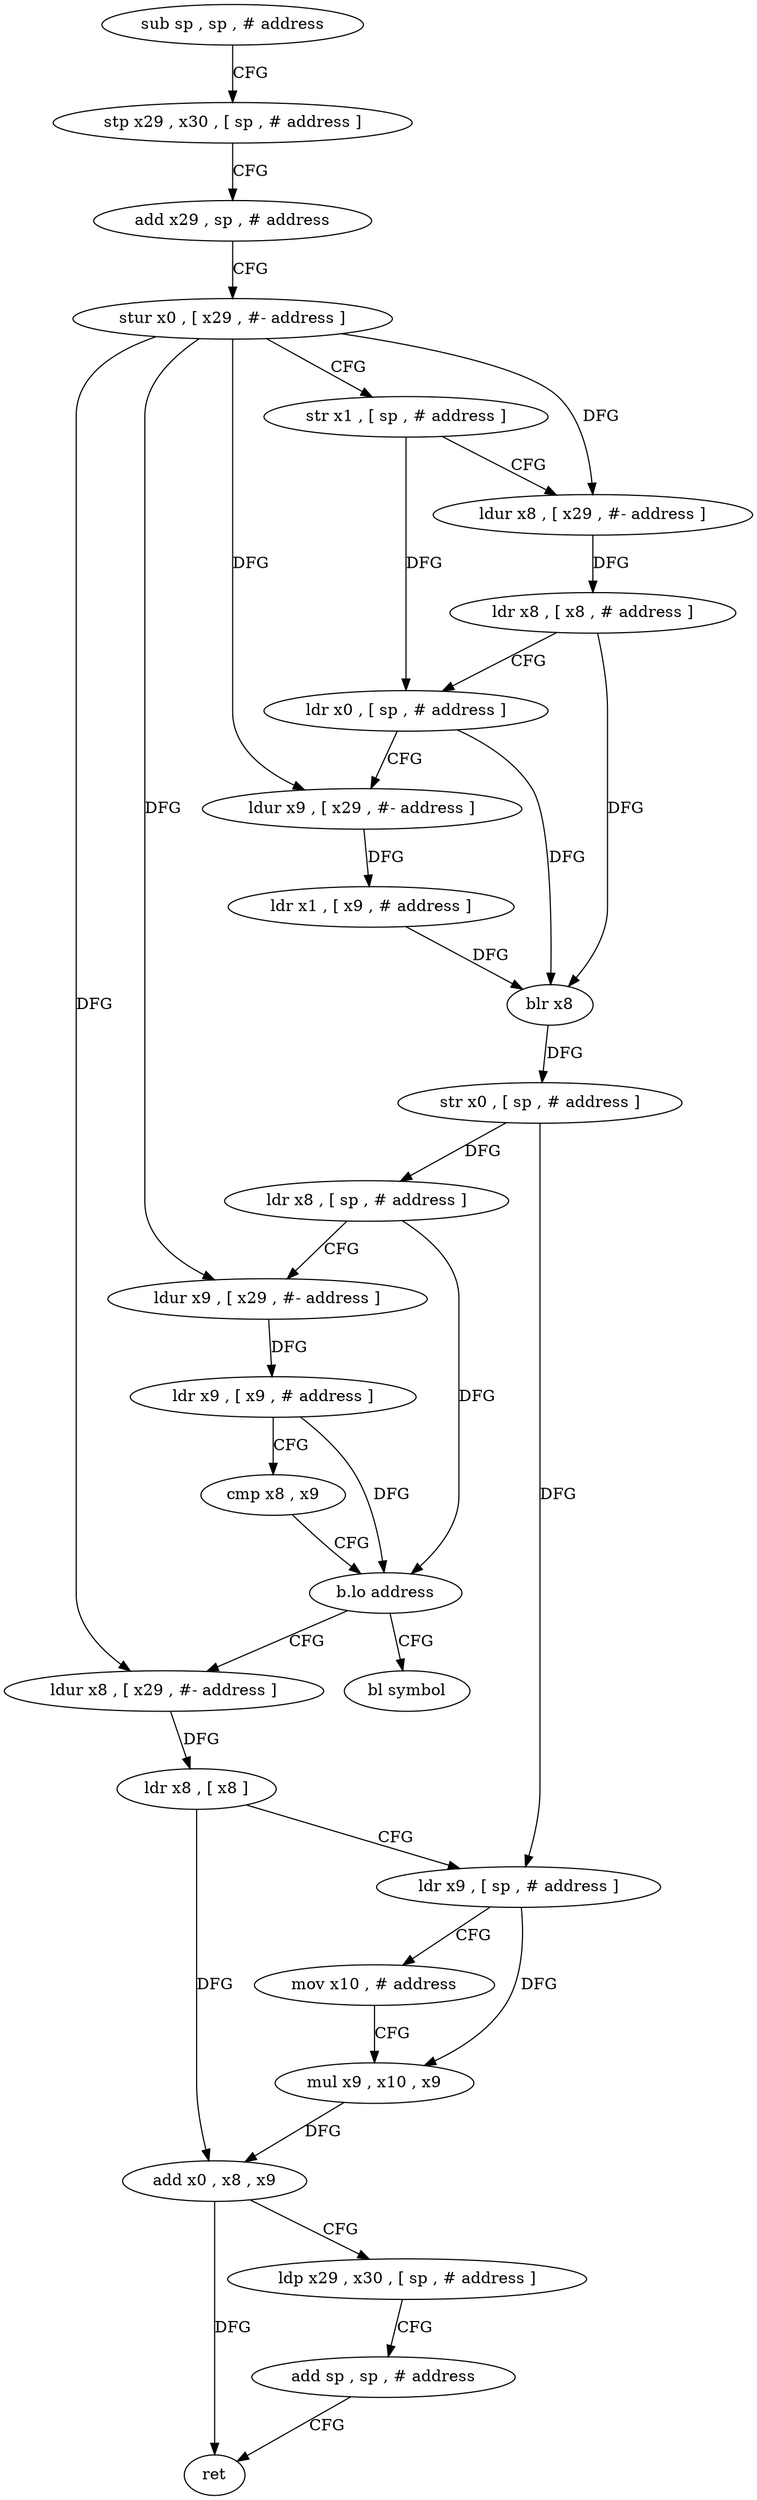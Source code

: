 digraph "func" {
"4232604" [label = "sub sp , sp , # address" ]
"4232608" [label = "stp x29 , x30 , [ sp , # address ]" ]
"4232612" [label = "add x29 , sp , # address" ]
"4232616" [label = "stur x0 , [ x29 , #- address ]" ]
"4232620" [label = "str x1 , [ sp , # address ]" ]
"4232624" [label = "ldur x8 , [ x29 , #- address ]" ]
"4232628" [label = "ldr x8 , [ x8 , # address ]" ]
"4232632" [label = "ldr x0 , [ sp , # address ]" ]
"4232636" [label = "ldur x9 , [ x29 , #- address ]" ]
"4232640" [label = "ldr x1 , [ x9 , # address ]" ]
"4232644" [label = "blr x8" ]
"4232648" [label = "str x0 , [ sp , # address ]" ]
"4232652" [label = "ldr x8 , [ sp , # address ]" ]
"4232656" [label = "ldur x9 , [ x29 , #- address ]" ]
"4232660" [label = "ldr x9 , [ x9 , # address ]" ]
"4232664" [label = "cmp x8 , x9" ]
"4232668" [label = "b.lo address" ]
"4232676" [label = "ldur x8 , [ x29 , #- address ]" ]
"4232672" [label = "bl symbol" ]
"4232680" [label = "ldr x8 , [ x8 ]" ]
"4232684" [label = "ldr x9 , [ sp , # address ]" ]
"4232688" [label = "mov x10 , # address" ]
"4232692" [label = "mul x9 , x10 , x9" ]
"4232696" [label = "add x0 , x8 , x9" ]
"4232700" [label = "ldp x29 , x30 , [ sp , # address ]" ]
"4232704" [label = "add sp , sp , # address" ]
"4232708" [label = "ret" ]
"4232604" -> "4232608" [ label = "CFG" ]
"4232608" -> "4232612" [ label = "CFG" ]
"4232612" -> "4232616" [ label = "CFG" ]
"4232616" -> "4232620" [ label = "CFG" ]
"4232616" -> "4232624" [ label = "DFG" ]
"4232616" -> "4232636" [ label = "DFG" ]
"4232616" -> "4232656" [ label = "DFG" ]
"4232616" -> "4232676" [ label = "DFG" ]
"4232620" -> "4232624" [ label = "CFG" ]
"4232620" -> "4232632" [ label = "DFG" ]
"4232624" -> "4232628" [ label = "DFG" ]
"4232628" -> "4232632" [ label = "CFG" ]
"4232628" -> "4232644" [ label = "DFG" ]
"4232632" -> "4232636" [ label = "CFG" ]
"4232632" -> "4232644" [ label = "DFG" ]
"4232636" -> "4232640" [ label = "DFG" ]
"4232640" -> "4232644" [ label = "DFG" ]
"4232644" -> "4232648" [ label = "DFG" ]
"4232648" -> "4232652" [ label = "DFG" ]
"4232648" -> "4232684" [ label = "DFG" ]
"4232652" -> "4232656" [ label = "CFG" ]
"4232652" -> "4232668" [ label = "DFG" ]
"4232656" -> "4232660" [ label = "DFG" ]
"4232660" -> "4232664" [ label = "CFG" ]
"4232660" -> "4232668" [ label = "DFG" ]
"4232664" -> "4232668" [ label = "CFG" ]
"4232668" -> "4232676" [ label = "CFG" ]
"4232668" -> "4232672" [ label = "CFG" ]
"4232676" -> "4232680" [ label = "DFG" ]
"4232680" -> "4232684" [ label = "CFG" ]
"4232680" -> "4232696" [ label = "DFG" ]
"4232684" -> "4232688" [ label = "CFG" ]
"4232684" -> "4232692" [ label = "DFG" ]
"4232688" -> "4232692" [ label = "CFG" ]
"4232692" -> "4232696" [ label = "DFG" ]
"4232696" -> "4232700" [ label = "CFG" ]
"4232696" -> "4232708" [ label = "DFG" ]
"4232700" -> "4232704" [ label = "CFG" ]
"4232704" -> "4232708" [ label = "CFG" ]
}
